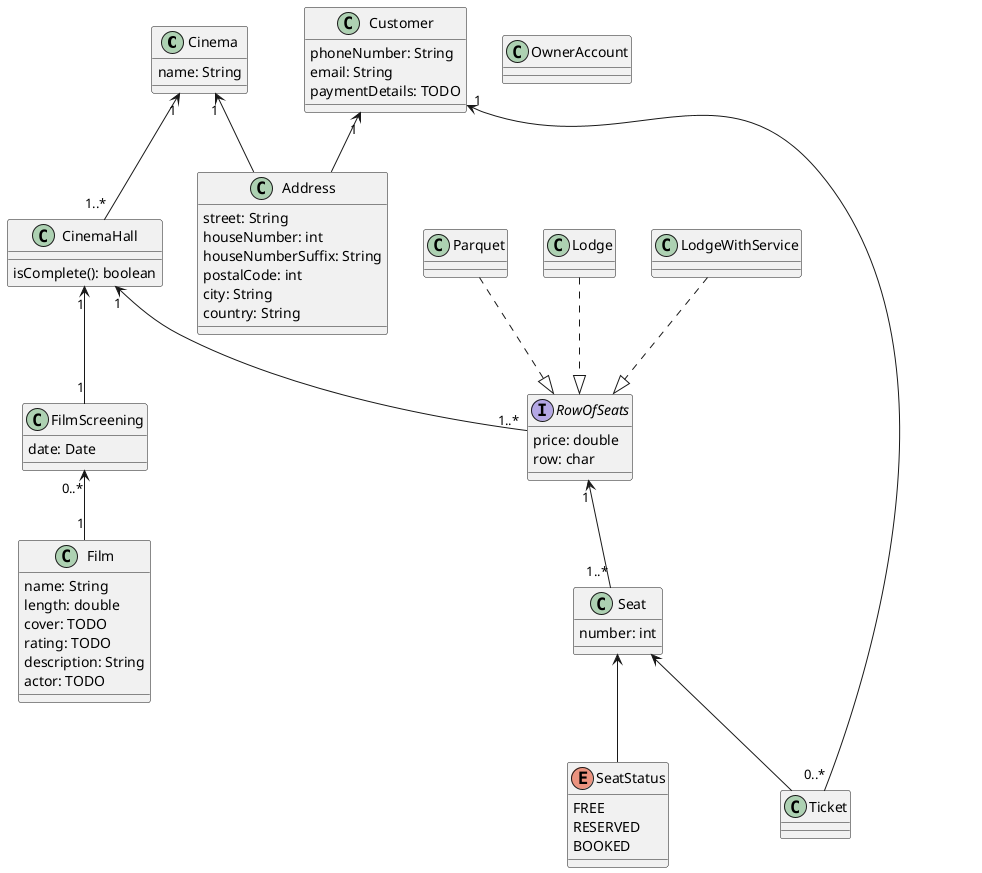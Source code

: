 @startuml
'https://plantuml.com/class-diagram

class Cinema {
    name: String
}

class Address {
    street: String
    houseNumber: int
    houseNumberSuffix: String
    postalCode: int
    city: String
    country: String
}

class CinemaHall{
    isComplete(): boolean

}

interface RowOfSeats {
    price: double
    row: char
}

class Parquet {
}
class Lodge {
}
class LodgeWithService {
}

class Seat {
    number: int
}

enum SeatStatus {
    FREE
    RESERVED
    BOOKED
}

class FilmScreening {
    date: Date
}

class Film {
    name: String
    length: double
    cover: TODO
    rating: TODO
    description: String
    actor: TODO
}

class Customer {
    phoneNumber: String
    email: String
    paymentDetails: TODO
}

class OwnerAccount {

}

class Ticket {

}

Cinema "1" <-- Address
Cinema "1" <-- "1..*" CinemaHall
CinemaHall "1" <-- "1..*" RowOfSeats
RowOfSeats "1" <-- "1..*" Seat
Parquet ..|> RowOfSeats
Lodge ..|> RowOfSeats
LodgeWithService ..|> RowOfSeats
CinemaHall "1" <-- "1" FilmScreening
FilmScreening "0..*" <-- "1" Film
Customer "1" <-- Address
Seat <-- SeatStatus
Customer "1" <-- "0..*" Ticket
Seat <-- Ticket

@enduml